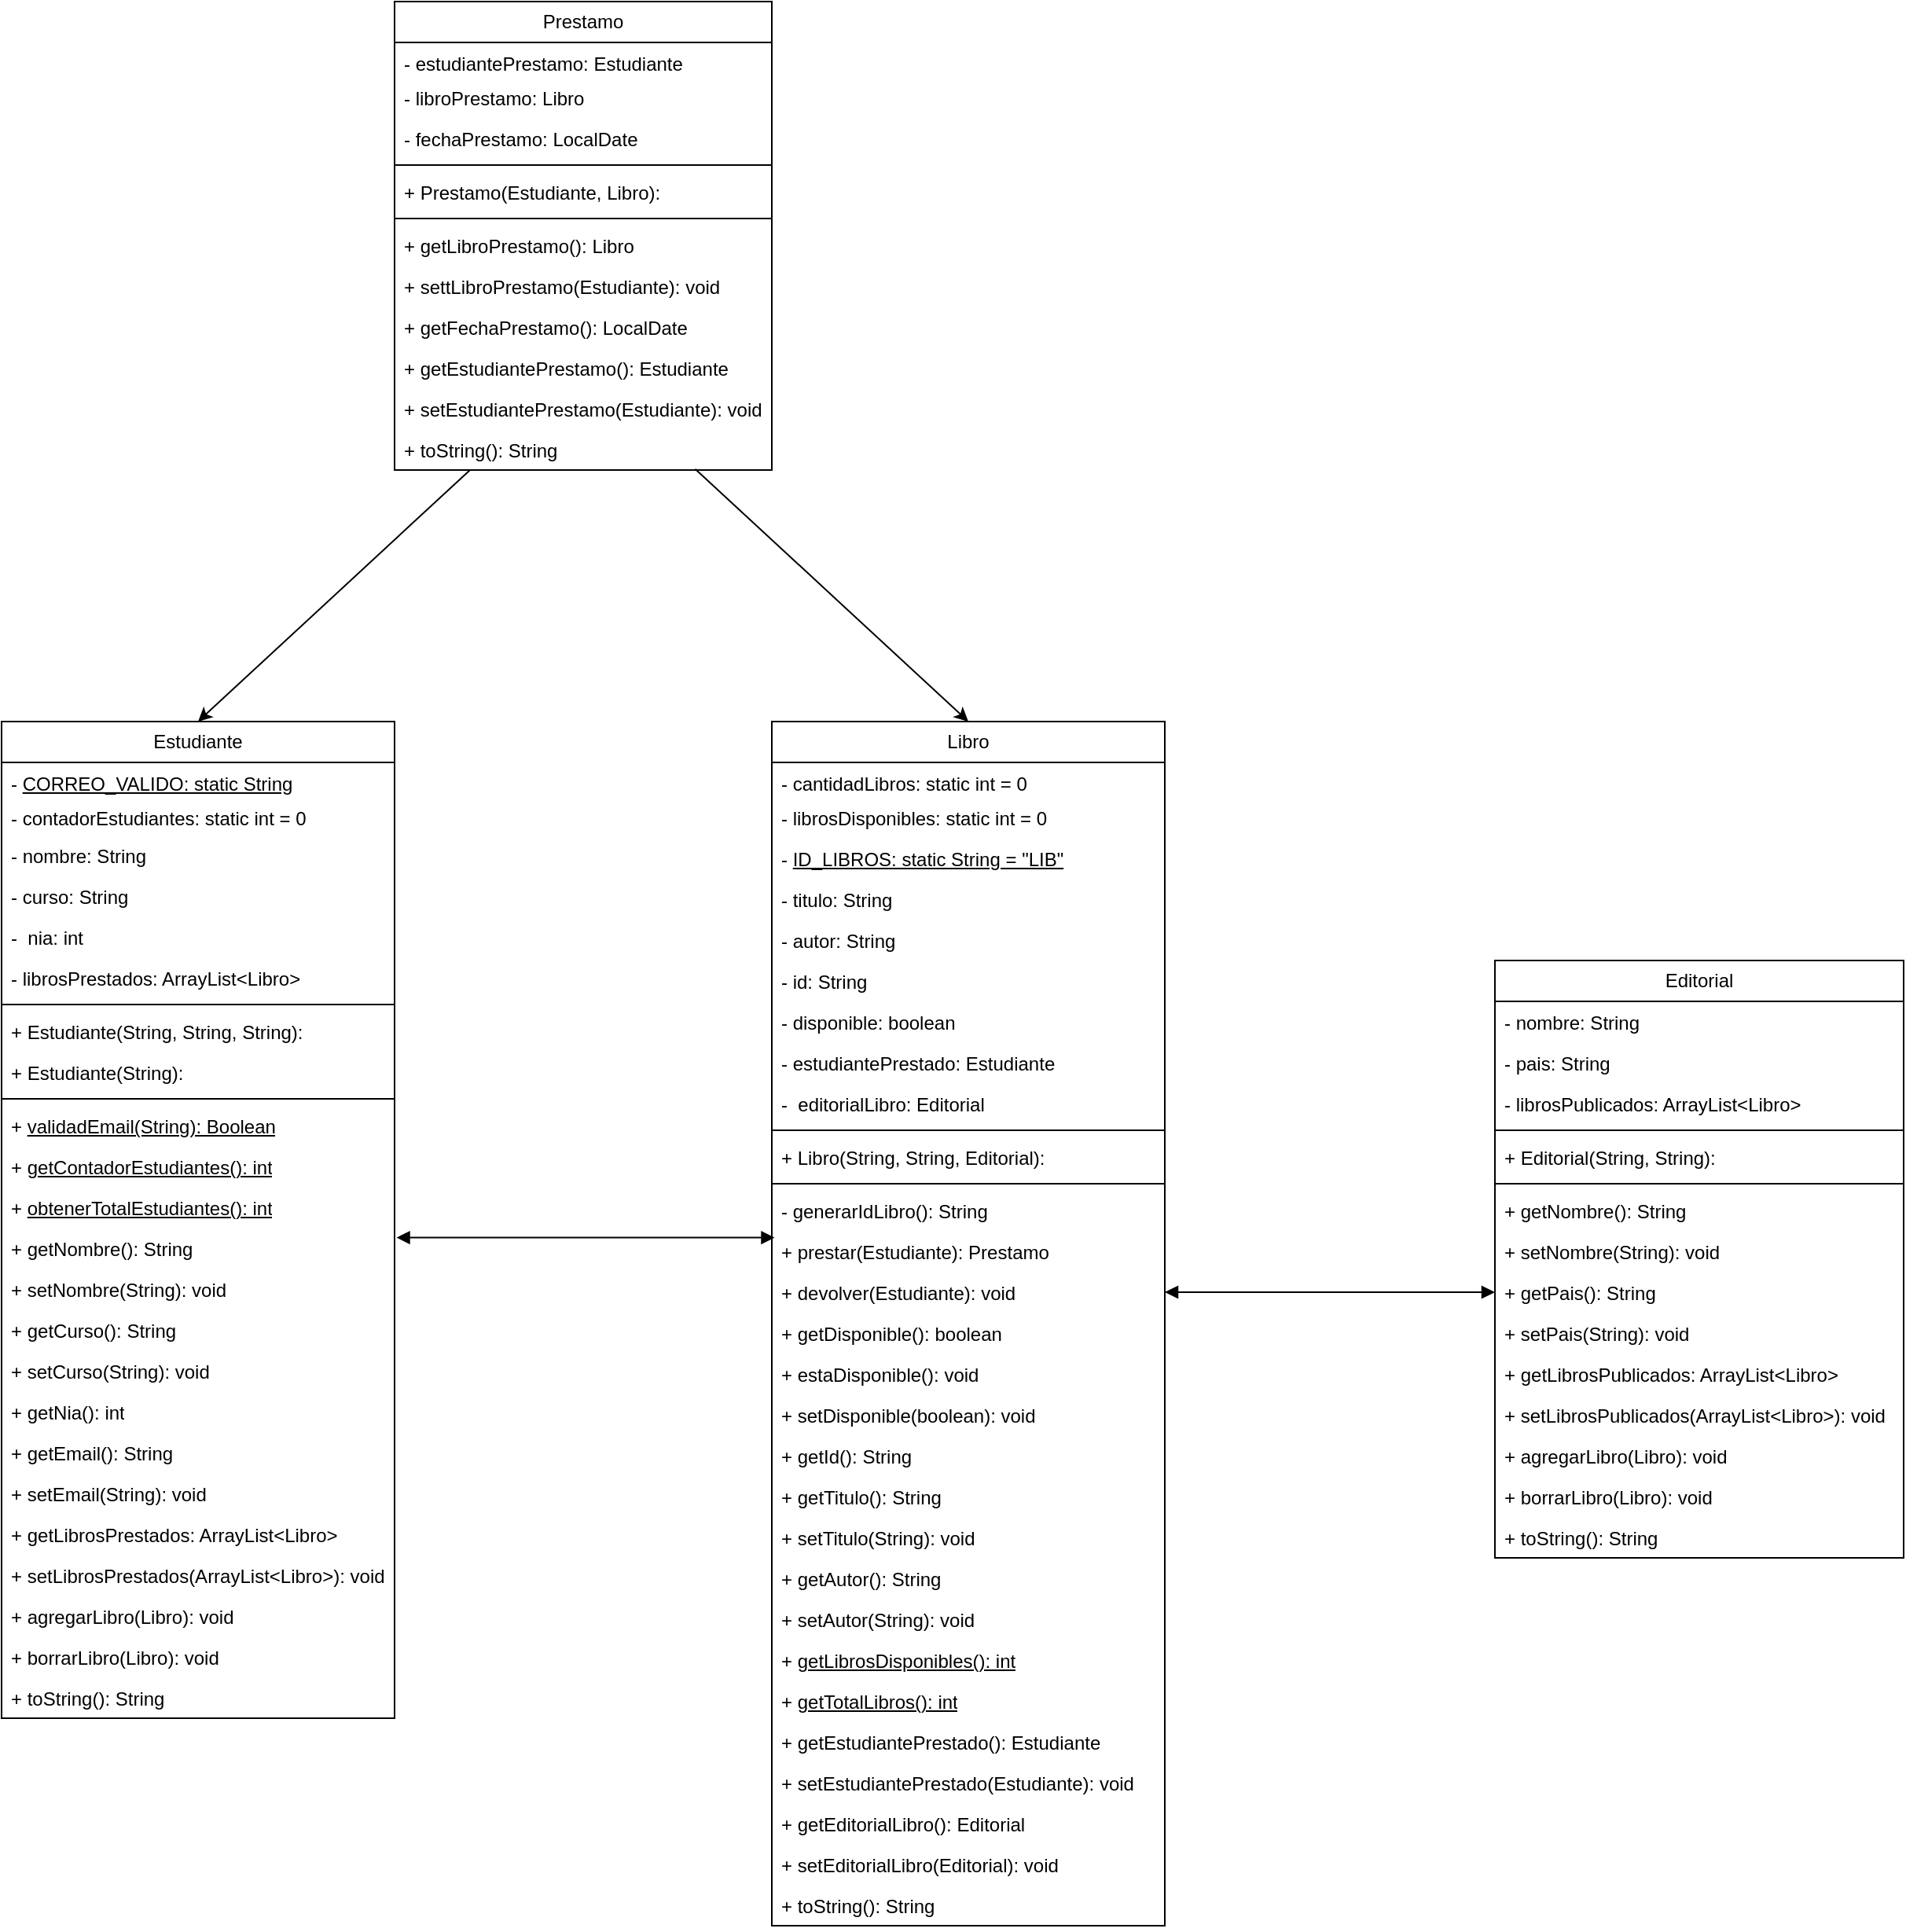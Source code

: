 <mxfile version="26.0.9">
  <diagram id="C5RBs43oDa-KdzZeNtuy" name="Page-1">
    <mxGraphModel dx="2722" dy="2577" grid="1" gridSize="10" guides="1" tooltips="1" connect="1" arrows="1" fold="1" page="1" pageScale="1" pageWidth="827" pageHeight="1169" math="0" shadow="0">
      <root>
        <mxCell id="WIyWlLk6GJQsqaUBKTNV-0" />
        <mxCell id="WIyWlLk6GJQsqaUBKTNV-1" parent="WIyWlLk6GJQsqaUBKTNV-0" />
        <mxCell id="MOuSDFRGy-c0A0gqrO3X-0" value="Estudiante" style="swimlane;fontStyle=0;childLayout=stackLayout;horizontal=1;startSize=26;fillColor=none;horizontalStack=0;resizeParent=1;resizeParentMax=0;resizeLast=0;collapsible=1;marginBottom=0;whiteSpace=wrap;html=1;" parent="WIyWlLk6GJQsqaUBKTNV-1" vertex="1">
          <mxGeometry x="300" y="-232" width="250" height="634" as="geometry">
            <mxRectangle x="60" y="260" width="100" height="30" as="alternateBounds" />
          </mxGeometry>
        </mxCell>
        <mxCell id="MOuSDFRGy-c0A0gqrO3X-1" value="- &lt;u&gt;CORREO_VALIDO: static String&lt;/u&gt;" style="text;strokeColor=none;fillColor=none;align=left;verticalAlign=top;spacingLeft=4;spacingRight=4;overflow=hidden;rotatable=0;points=[[0,0.5],[1,0.5]];portConstraint=eastwest;whiteSpace=wrap;html=1;" parent="MOuSDFRGy-c0A0gqrO3X-0" vertex="1">
          <mxGeometry y="26" width="250" height="22" as="geometry" />
        </mxCell>
        <mxCell id="MOuSDFRGy-c0A0gqrO3X-2" value="- contadorEstudiantes: static int = 0" style="text;strokeColor=none;fillColor=none;align=left;verticalAlign=top;spacingLeft=4;spacingRight=4;overflow=hidden;rotatable=0;points=[[0,0.5],[1,0.5]];portConstraint=eastwest;whiteSpace=wrap;html=1;" parent="MOuSDFRGy-c0A0gqrO3X-0" vertex="1">
          <mxGeometry y="48" width="250" height="24" as="geometry" />
        </mxCell>
        <mxCell id="MOuSDFRGy-c0A0gqrO3X-3" value="- nombre: String" style="text;strokeColor=none;fillColor=none;align=left;verticalAlign=top;spacingLeft=4;spacingRight=4;overflow=hidden;rotatable=0;points=[[0,0.5],[1,0.5]];portConstraint=eastwest;whiteSpace=wrap;html=1;" parent="MOuSDFRGy-c0A0gqrO3X-0" vertex="1">
          <mxGeometry y="72" width="250" height="26" as="geometry" />
        </mxCell>
        <mxCell id="gxRYgcxu-YCB71JgfByv-58" value="- curso: String" style="text;strokeColor=none;fillColor=none;align=left;verticalAlign=top;spacingLeft=4;spacingRight=4;overflow=hidden;rotatable=0;points=[[0,0.5],[1,0.5]];portConstraint=eastwest;whiteSpace=wrap;html=1;" parent="MOuSDFRGy-c0A0gqrO3X-0" vertex="1">
          <mxGeometry y="98" width="250" height="26" as="geometry" />
        </mxCell>
        <mxCell id="gxRYgcxu-YCB71JgfByv-59" value="-&amp;nbsp; nia: int" style="text;strokeColor=none;fillColor=none;align=left;verticalAlign=top;spacingLeft=4;spacingRight=4;overflow=hidden;rotatable=0;points=[[0,0.5],[1,0.5]];portConstraint=eastwest;whiteSpace=wrap;html=1;" parent="MOuSDFRGy-c0A0gqrO3X-0" vertex="1">
          <mxGeometry y="124" width="250" height="26" as="geometry" />
        </mxCell>
        <mxCell id="gxRYgcxu-YCB71JgfByv-60" value="- librosPrestados: ArrayList&amp;lt;Libro&amp;gt;" style="text;strokeColor=none;fillColor=none;align=left;verticalAlign=top;spacingLeft=4;spacingRight=4;overflow=hidden;rotatable=0;points=[[0,0.5],[1,0.5]];portConstraint=eastwest;whiteSpace=wrap;html=1;" parent="MOuSDFRGy-c0A0gqrO3X-0" vertex="1">
          <mxGeometry y="150" width="250" height="26" as="geometry" />
        </mxCell>
        <mxCell id="gxRYgcxu-YCB71JgfByv-5" value="" style="line;strokeWidth=1;fillColor=none;align=left;verticalAlign=middle;spacingTop=-1;spacingLeft=3;spacingRight=3;rotatable=0;labelPosition=right;points=[];portConstraint=eastwest;strokeColor=inherit;" parent="MOuSDFRGy-c0A0gqrO3X-0" vertex="1">
          <mxGeometry y="176" width="250" height="8" as="geometry" />
        </mxCell>
        <mxCell id="gxRYgcxu-YCB71JgfByv-28" value="+ Estudiante(String, String, String):" style="text;strokeColor=none;fillColor=none;align=left;verticalAlign=top;spacingLeft=4;spacingRight=4;overflow=hidden;rotatable=0;points=[[0,0.5],[1,0.5]];portConstraint=eastwest;whiteSpace=wrap;html=1;" parent="MOuSDFRGy-c0A0gqrO3X-0" vertex="1">
          <mxGeometry y="184" width="250" height="26" as="geometry" />
        </mxCell>
        <mxCell id="gxRYgcxu-YCB71JgfByv-62" value="+ Estudiante(String):" style="text;strokeColor=none;fillColor=none;align=left;verticalAlign=top;spacingLeft=4;spacingRight=4;overflow=hidden;rotatable=0;points=[[0,0.5],[1,0.5]];portConstraint=eastwest;whiteSpace=wrap;html=1;" parent="MOuSDFRGy-c0A0gqrO3X-0" vertex="1">
          <mxGeometry y="210" width="250" height="26" as="geometry" />
        </mxCell>
        <mxCell id="gxRYgcxu-YCB71JgfByv-7" value="" style="line;strokeWidth=1;fillColor=none;align=left;verticalAlign=middle;spacingTop=-1;spacingLeft=3;spacingRight=3;rotatable=0;labelPosition=right;points=[];portConstraint=eastwest;strokeColor=inherit;" parent="MOuSDFRGy-c0A0gqrO3X-0" vertex="1">
          <mxGeometry y="236" width="250" height="8" as="geometry" />
        </mxCell>
        <mxCell id="gxRYgcxu-YCB71JgfByv-4" value="+ &lt;u&gt;validadEmail(String): Boolean&lt;/u&gt;" style="text;strokeColor=none;fillColor=none;align=left;verticalAlign=top;spacingLeft=4;spacingRight=4;overflow=hidden;rotatable=0;points=[[0,0.5],[1,0.5]];portConstraint=eastwest;whiteSpace=wrap;html=1;" parent="MOuSDFRGy-c0A0gqrO3X-0" vertex="1">
          <mxGeometry y="244" width="250" height="26" as="geometry" />
        </mxCell>
        <mxCell id="gxRYgcxu-YCB71JgfByv-63" value="+ g&lt;u&gt;etContadorEstudiantes(): int&lt;/u&gt;" style="text;strokeColor=none;fillColor=none;align=left;verticalAlign=top;spacingLeft=4;spacingRight=4;overflow=hidden;rotatable=0;points=[[0,0.5],[1,0.5]];portConstraint=eastwest;whiteSpace=wrap;html=1;" parent="MOuSDFRGy-c0A0gqrO3X-0" vertex="1">
          <mxGeometry y="270" width="250" height="26" as="geometry" />
        </mxCell>
        <mxCell id="gxRYgcxu-YCB71JgfByv-64" value="+ &lt;u&gt;obtenerTotalEstudiantes(): int&lt;/u&gt;" style="text;strokeColor=none;fillColor=none;align=left;verticalAlign=top;spacingLeft=4;spacingRight=4;overflow=hidden;rotatable=0;points=[[0,0.5],[1,0.5]];portConstraint=eastwest;whiteSpace=wrap;html=1;" parent="MOuSDFRGy-c0A0gqrO3X-0" vertex="1">
          <mxGeometry y="296" width="250" height="26" as="geometry" />
        </mxCell>
        <mxCell id="gxRYgcxu-YCB71JgfByv-66" value="+ getNombre(): String" style="text;strokeColor=none;fillColor=none;align=left;verticalAlign=top;spacingLeft=4;spacingRight=4;overflow=hidden;rotatable=0;points=[[0,0.5],[1,0.5]];portConstraint=eastwest;whiteSpace=wrap;html=1;" parent="MOuSDFRGy-c0A0gqrO3X-0" vertex="1">
          <mxGeometry y="322" width="250" height="26" as="geometry" />
        </mxCell>
        <mxCell id="gxRYgcxu-YCB71JgfByv-68" value="+ setNombre(String): void" style="text;strokeColor=none;fillColor=none;align=left;verticalAlign=top;spacingLeft=4;spacingRight=4;overflow=hidden;rotatable=0;points=[[0,0.5],[1,0.5]];portConstraint=eastwest;whiteSpace=wrap;html=1;" parent="MOuSDFRGy-c0A0gqrO3X-0" vertex="1">
          <mxGeometry y="348" width="250" height="26" as="geometry" />
        </mxCell>
        <mxCell id="gxRYgcxu-YCB71JgfByv-70" value="+ getCurso(): String" style="text;strokeColor=none;fillColor=none;align=left;verticalAlign=top;spacingLeft=4;spacingRight=4;overflow=hidden;rotatable=0;points=[[0,0.5],[1,0.5]];portConstraint=eastwest;whiteSpace=wrap;html=1;" parent="MOuSDFRGy-c0A0gqrO3X-0" vertex="1">
          <mxGeometry y="374" width="250" height="26" as="geometry" />
        </mxCell>
        <mxCell id="gxRYgcxu-YCB71JgfByv-71" value="+ setCurso(String): void" style="text;strokeColor=none;fillColor=none;align=left;verticalAlign=top;spacingLeft=4;spacingRight=4;overflow=hidden;rotatable=0;points=[[0,0.5],[1,0.5]];portConstraint=eastwest;whiteSpace=wrap;html=1;" parent="MOuSDFRGy-c0A0gqrO3X-0" vertex="1">
          <mxGeometry y="400" width="250" height="26" as="geometry" />
        </mxCell>
        <mxCell id="gxRYgcxu-YCB71JgfByv-72" value="+ getNia(): int" style="text;strokeColor=none;fillColor=none;align=left;verticalAlign=top;spacingLeft=4;spacingRight=4;overflow=hidden;rotatable=0;points=[[0,0.5],[1,0.5]];portConstraint=eastwest;whiteSpace=wrap;html=1;" parent="MOuSDFRGy-c0A0gqrO3X-0" vertex="1">
          <mxGeometry y="426" width="250" height="26" as="geometry" />
        </mxCell>
        <mxCell id="gxRYgcxu-YCB71JgfByv-73" value="+ getEmail(): String" style="text;strokeColor=none;fillColor=none;align=left;verticalAlign=top;spacingLeft=4;spacingRight=4;overflow=hidden;rotatable=0;points=[[0,0.5],[1,0.5]];portConstraint=eastwest;whiteSpace=wrap;html=1;" parent="MOuSDFRGy-c0A0gqrO3X-0" vertex="1">
          <mxGeometry y="452" width="250" height="26" as="geometry" />
        </mxCell>
        <mxCell id="gxRYgcxu-YCB71JgfByv-74" value="+ setEmail(String): void" style="text;strokeColor=none;fillColor=none;align=left;verticalAlign=top;spacingLeft=4;spacingRight=4;overflow=hidden;rotatable=0;points=[[0,0.5],[1,0.5]];portConstraint=eastwest;whiteSpace=wrap;html=1;" parent="MOuSDFRGy-c0A0gqrO3X-0" vertex="1">
          <mxGeometry y="478" width="250" height="26" as="geometry" />
        </mxCell>
        <mxCell id="gxRYgcxu-YCB71JgfByv-75" value="+ getLibrosPrestados: ArrayList&amp;lt;Libro&amp;gt;" style="text;strokeColor=none;fillColor=none;align=left;verticalAlign=top;spacingLeft=4;spacingRight=4;overflow=hidden;rotatable=0;points=[[0,0.5],[1,0.5]];portConstraint=eastwest;whiteSpace=wrap;html=1;" parent="MOuSDFRGy-c0A0gqrO3X-0" vertex="1">
          <mxGeometry y="504" width="250" height="26" as="geometry" />
        </mxCell>
        <mxCell id="gxRYgcxu-YCB71JgfByv-76" value="+ setLibrosPrestados(ArrayList&amp;lt;Libro&amp;gt;): void" style="text;strokeColor=none;fillColor=none;align=left;verticalAlign=top;spacingLeft=4;spacingRight=4;overflow=hidden;rotatable=0;points=[[0,0.5],[1,0.5]];portConstraint=eastwest;whiteSpace=wrap;html=1;" parent="MOuSDFRGy-c0A0gqrO3X-0" vertex="1">
          <mxGeometry y="530" width="250" height="26" as="geometry" />
        </mxCell>
        <mxCell id="gxRYgcxu-YCB71JgfByv-77" value="+ agregarLibro(Libro): void" style="text;strokeColor=none;fillColor=none;align=left;verticalAlign=top;spacingLeft=4;spacingRight=4;overflow=hidden;rotatable=0;points=[[0,0.5],[1,0.5]];portConstraint=eastwest;whiteSpace=wrap;html=1;" parent="MOuSDFRGy-c0A0gqrO3X-0" vertex="1">
          <mxGeometry y="556" width="250" height="26" as="geometry" />
        </mxCell>
        <mxCell id="gxRYgcxu-YCB71JgfByv-78" value="+ borrarLibro(Libro): void" style="text;strokeColor=none;fillColor=none;align=left;verticalAlign=top;spacingLeft=4;spacingRight=4;overflow=hidden;rotatable=0;points=[[0,0.5],[1,0.5]];portConstraint=eastwest;whiteSpace=wrap;html=1;" parent="MOuSDFRGy-c0A0gqrO3X-0" vertex="1">
          <mxGeometry y="582" width="250" height="26" as="geometry" />
        </mxCell>
        <mxCell id="gxRYgcxu-YCB71JgfByv-65" value="+ toString(): String" style="text;strokeColor=none;fillColor=none;align=left;verticalAlign=top;spacingLeft=4;spacingRight=4;overflow=hidden;rotatable=0;points=[[0,0.5],[1,0.5]];portConstraint=eastwest;whiteSpace=wrap;html=1;" parent="MOuSDFRGy-c0A0gqrO3X-0" vertex="1">
          <mxGeometry y="608" width="250" height="26" as="geometry" />
        </mxCell>
        <mxCell id="hwtNDXQy2jiOGGGR7QDA-11" value="" style="endArrow=classic;html=1;rounded=0;entryX=0.5;entryY=0;entryDx=0;entryDy=0;exitX=0.2;exitY=1;exitDx=0;exitDy=0;exitPerimeter=0;" parent="WIyWlLk6GJQsqaUBKTNV-1" source="gxRYgcxu-YCB71JgfByv-57" target="MOuSDFRGy-c0A0gqrO3X-0" edge="1">
          <mxGeometry width="50" height="50" relative="1" as="geometry">
            <mxPoint x="430" y="-490" as="sourcePoint" />
            <mxPoint x="430" y="-360" as="targetPoint" />
          </mxGeometry>
        </mxCell>
        <mxCell id="hwtNDXQy2jiOGGGR7QDA-12" value="" style="endArrow=classic;html=1;rounded=0;exitX=0.797;exitY=0.974;exitDx=0;exitDy=0;exitPerimeter=0;entryX=0.5;entryY=0;entryDx=0;entryDy=0;" parent="WIyWlLk6GJQsqaUBKTNV-1" source="gxRYgcxu-YCB71JgfByv-57" target="gxRYgcxu-YCB71JgfByv-29" edge="1">
          <mxGeometry width="50" height="50" relative="1" as="geometry">
            <mxPoint x="800" y="-360" as="sourcePoint" />
            <mxPoint x="800" y="-230" as="targetPoint" />
          </mxGeometry>
        </mxCell>
        <mxCell id="gxRYgcxu-YCB71JgfByv-29" value="Libro" style="swimlane;fontStyle=0;childLayout=stackLayout;horizontal=1;startSize=26;fillColor=none;horizontalStack=0;resizeParent=1;resizeParentMax=0;resizeLast=0;collapsible=1;marginBottom=0;whiteSpace=wrap;html=1;" parent="WIyWlLk6GJQsqaUBKTNV-1" vertex="1">
          <mxGeometry x="790" y="-232" width="250" height="766" as="geometry" />
        </mxCell>
        <mxCell id="gxRYgcxu-YCB71JgfByv-30" value="- cantidadLibros: static int = 0" style="text;strokeColor=none;fillColor=none;align=left;verticalAlign=top;spacingLeft=4;spacingRight=4;overflow=hidden;rotatable=0;points=[[0,0.5],[1,0.5]];portConstraint=eastwest;whiteSpace=wrap;html=1;" parent="gxRYgcxu-YCB71JgfByv-29" vertex="1">
          <mxGeometry y="26" width="250" height="22" as="geometry" />
        </mxCell>
        <mxCell id="gxRYgcxu-YCB71JgfByv-31" value="- librosDisponibles: static int = 0" style="text;strokeColor=none;fillColor=none;align=left;verticalAlign=top;spacingLeft=4;spacingRight=4;overflow=hidden;rotatable=0;points=[[0,0.5],[1,0.5]];portConstraint=eastwest;whiteSpace=wrap;html=1;" parent="gxRYgcxu-YCB71JgfByv-29" vertex="1">
          <mxGeometry y="48" width="250" height="26" as="geometry" />
        </mxCell>
        <mxCell id="gxRYgcxu-YCB71JgfByv-32" value="- &lt;u&gt;ID_LIBROS: static String = &quot;LIB&quot;&lt;/u&gt;" style="text;strokeColor=none;fillColor=none;align=left;verticalAlign=top;spacingLeft=4;spacingRight=4;overflow=hidden;rotatable=0;points=[[0,0.5],[1,0.5]];portConstraint=eastwest;whiteSpace=wrap;html=1;" parent="gxRYgcxu-YCB71JgfByv-29" vertex="1">
          <mxGeometry y="74" width="250" height="26" as="geometry" />
        </mxCell>
        <mxCell id="gxRYgcxu-YCB71JgfByv-94" value="- titulo: String" style="text;strokeColor=none;fillColor=none;align=left;verticalAlign=top;spacingLeft=4;spacingRight=4;overflow=hidden;rotatable=0;points=[[0,0.5],[1,0.5]];portConstraint=eastwest;whiteSpace=wrap;html=1;" parent="gxRYgcxu-YCB71JgfByv-29" vertex="1">
          <mxGeometry y="100" width="250" height="26" as="geometry" />
        </mxCell>
        <mxCell id="gxRYgcxu-YCB71JgfByv-95" value="- autor: String" style="text;strokeColor=none;fillColor=none;align=left;verticalAlign=top;spacingLeft=4;spacingRight=4;overflow=hidden;rotatable=0;points=[[0,0.5],[1,0.5]];portConstraint=eastwest;whiteSpace=wrap;html=1;" parent="gxRYgcxu-YCB71JgfByv-29" vertex="1">
          <mxGeometry y="126" width="250" height="26" as="geometry" />
        </mxCell>
        <mxCell id="gxRYgcxu-YCB71JgfByv-96" value="- id: String" style="text;strokeColor=none;fillColor=none;align=left;verticalAlign=top;spacingLeft=4;spacingRight=4;overflow=hidden;rotatable=0;points=[[0,0.5],[1,0.5]];portConstraint=eastwest;whiteSpace=wrap;html=1;" parent="gxRYgcxu-YCB71JgfByv-29" vertex="1">
          <mxGeometry y="152" width="250" height="26" as="geometry" />
        </mxCell>
        <mxCell id="gxRYgcxu-YCB71JgfByv-97" value="- disponible: boolean" style="text;strokeColor=none;fillColor=none;align=left;verticalAlign=top;spacingLeft=4;spacingRight=4;overflow=hidden;rotatable=0;points=[[0,0.5],[1,0.5]];portConstraint=eastwest;whiteSpace=wrap;html=1;" parent="gxRYgcxu-YCB71JgfByv-29" vertex="1">
          <mxGeometry y="178" width="250" height="26" as="geometry" />
        </mxCell>
        <mxCell id="gxRYgcxu-YCB71JgfByv-98" value="- estudiantePrestado: Estudiante" style="text;strokeColor=none;fillColor=none;align=left;verticalAlign=top;spacingLeft=4;spacingRight=4;overflow=hidden;rotatable=0;points=[[0,0.5],[1,0.5]];portConstraint=eastwest;whiteSpace=wrap;html=1;" parent="gxRYgcxu-YCB71JgfByv-29" vertex="1">
          <mxGeometry y="204" width="250" height="26" as="geometry" />
        </mxCell>
        <mxCell id="gxRYgcxu-YCB71JgfByv-99" value="-&amp;nbsp; editorialLibro: Editorial" style="text;strokeColor=none;fillColor=none;align=left;verticalAlign=top;spacingLeft=4;spacingRight=4;overflow=hidden;rotatable=0;points=[[0,0.5],[1,0.5]];portConstraint=eastwest;whiteSpace=wrap;html=1;" parent="gxRYgcxu-YCB71JgfByv-29" vertex="1">
          <mxGeometry y="230" width="250" height="26" as="geometry" />
        </mxCell>
        <mxCell id="gxRYgcxu-YCB71JgfByv-33" value="" style="line;strokeWidth=1;fillColor=none;align=left;verticalAlign=middle;spacingTop=-1;spacingLeft=3;spacingRight=3;rotatable=0;labelPosition=right;points=[];portConstraint=eastwest;strokeColor=inherit;" parent="gxRYgcxu-YCB71JgfByv-29" vertex="1">
          <mxGeometry y="256" width="250" height="8" as="geometry" />
        </mxCell>
        <mxCell id="gxRYgcxu-YCB71JgfByv-34" value="+ Libro(String, String, Editorial):" style="text;strokeColor=none;fillColor=none;align=left;verticalAlign=top;spacingLeft=4;spacingRight=4;overflow=hidden;rotatable=0;points=[[0,0.5],[1,0.5]];portConstraint=eastwest;whiteSpace=wrap;html=1;" parent="gxRYgcxu-YCB71JgfByv-29" vertex="1">
          <mxGeometry y="264" width="250" height="26" as="geometry" />
        </mxCell>
        <mxCell id="gxRYgcxu-YCB71JgfByv-36" value="" style="line;strokeWidth=1;fillColor=none;align=left;verticalAlign=middle;spacingTop=-1;spacingLeft=3;spacingRight=3;rotatable=0;labelPosition=right;points=[];portConstraint=eastwest;strokeColor=inherit;" parent="gxRYgcxu-YCB71JgfByv-29" vertex="1">
          <mxGeometry y="290" width="250" height="8" as="geometry" />
        </mxCell>
        <mxCell id="gxRYgcxu-YCB71JgfByv-35" value="- generarIdLibro(): String" style="text;strokeColor=none;fillColor=none;align=left;verticalAlign=top;spacingLeft=4;spacingRight=4;overflow=hidden;rotatable=0;points=[[0,0.5],[1,0.5]];portConstraint=eastwest;whiteSpace=wrap;html=1;" parent="gxRYgcxu-YCB71JgfByv-29" vertex="1">
          <mxGeometry y="298" width="250" height="26" as="geometry" />
        </mxCell>
        <mxCell id="gxRYgcxu-YCB71JgfByv-103" value="+ prestar(Estudiante): Prestamo" style="text;strokeColor=none;fillColor=none;align=left;verticalAlign=top;spacingLeft=4;spacingRight=4;overflow=hidden;rotatable=0;points=[[0,0.5],[1,0.5]];portConstraint=eastwest;whiteSpace=wrap;html=1;" parent="gxRYgcxu-YCB71JgfByv-29" vertex="1">
          <mxGeometry y="324" width="250" height="26" as="geometry" />
        </mxCell>
        <mxCell id="gxRYgcxu-YCB71JgfByv-104" value="+ devolver(Estudiante): void" style="text;strokeColor=none;fillColor=none;align=left;verticalAlign=top;spacingLeft=4;spacingRight=4;overflow=hidden;rotatable=0;points=[[0,0.5],[1,0.5]];portConstraint=eastwest;whiteSpace=wrap;html=1;" parent="gxRYgcxu-YCB71JgfByv-29" vertex="1">
          <mxGeometry y="350" width="250" height="26" as="geometry" />
        </mxCell>
        <mxCell id="gxRYgcxu-YCB71JgfByv-105" value="+ getDisponible(): boolean" style="text;strokeColor=none;fillColor=none;align=left;verticalAlign=top;spacingLeft=4;spacingRight=4;overflow=hidden;rotatable=0;points=[[0,0.5],[1,0.5]];portConstraint=eastwest;whiteSpace=wrap;html=1;" parent="gxRYgcxu-YCB71JgfByv-29" vertex="1">
          <mxGeometry y="376" width="250" height="26" as="geometry" />
        </mxCell>
        <mxCell id="gxRYgcxu-YCB71JgfByv-106" value="+ estaDisponible(): void" style="text;strokeColor=none;fillColor=none;align=left;verticalAlign=top;spacingLeft=4;spacingRight=4;overflow=hidden;rotatable=0;points=[[0,0.5],[1,0.5]];portConstraint=eastwest;whiteSpace=wrap;html=1;" parent="gxRYgcxu-YCB71JgfByv-29" vertex="1">
          <mxGeometry y="402" width="250" height="26" as="geometry" />
        </mxCell>
        <mxCell id="gxRYgcxu-YCB71JgfByv-107" value="+ setDisponible(boolean): void" style="text;strokeColor=none;fillColor=none;align=left;verticalAlign=top;spacingLeft=4;spacingRight=4;overflow=hidden;rotatable=0;points=[[0,0.5],[1,0.5]];portConstraint=eastwest;whiteSpace=wrap;html=1;" parent="gxRYgcxu-YCB71JgfByv-29" vertex="1">
          <mxGeometry y="428" width="250" height="26" as="geometry" />
        </mxCell>
        <mxCell id="gxRYgcxu-YCB71JgfByv-108" value="+ getId(): String" style="text;strokeColor=none;fillColor=none;align=left;verticalAlign=top;spacingLeft=4;spacingRight=4;overflow=hidden;rotatable=0;points=[[0,0.5],[1,0.5]];portConstraint=eastwest;whiteSpace=wrap;html=1;" parent="gxRYgcxu-YCB71JgfByv-29" vertex="1">
          <mxGeometry y="454" width="250" height="26" as="geometry" />
        </mxCell>
        <mxCell id="gxRYgcxu-YCB71JgfByv-109" value="+ getTitulo(): String" style="text;strokeColor=none;fillColor=none;align=left;verticalAlign=top;spacingLeft=4;spacingRight=4;overflow=hidden;rotatable=0;points=[[0,0.5],[1,0.5]];portConstraint=eastwest;whiteSpace=wrap;html=1;" parent="gxRYgcxu-YCB71JgfByv-29" vertex="1">
          <mxGeometry y="480" width="250" height="26" as="geometry" />
        </mxCell>
        <mxCell id="gxRYgcxu-YCB71JgfByv-114" value="+ setTitulo(String): void" style="text;strokeColor=none;fillColor=none;align=left;verticalAlign=top;spacingLeft=4;spacingRight=4;overflow=hidden;rotatable=0;points=[[0,0.5],[1,0.5]];portConstraint=eastwest;whiteSpace=wrap;html=1;" parent="gxRYgcxu-YCB71JgfByv-29" vertex="1">
          <mxGeometry y="506" width="250" height="26" as="geometry" />
        </mxCell>
        <mxCell id="gxRYgcxu-YCB71JgfByv-113" value="+ getAutor(): String" style="text;strokeColor=none;fillColor=none;align=left;verticalAlign=top;spacingLeft=4;spacingRight=4;overflow=hidden;rotatable=0;points=[[0,0.5],[1,0.5]];portConstraint=eastwest;whiteSpace=wrap;html=1;" parent="gxRYgcxu-YCB71JgfByv-29" vertex="1">
          <mxGeometry y="532" width="250" height="26" as="geometry" />
        </mxCell>
        <mxCell id="gxRYgcxu-YCB71JgfByv-110" value="+ setAutor(String): void" style="text;strokeColor=none;fillColor=none;align=left;verticalAlign=top;spacingLeft=4;spacingRight=4;overflow=hidden;rotatable=0;points=[[0,0.5],[1,0.5]];portConstraint=eastwest;whiteSpace=wrap;html=1;" parent="gxRYgcxu-YCB71JgfByv-29" vertex="1">
          <mxGeometry y="558" width="250" height="26" as="geometry" />
        </mxCell>
        <mxCell id="gxRYgcxu-YCB71JgfByv-115" value="+ g&lt;u&gt;etLibrosDisponibles(): int&lt;/u&gt;" style="text;strokeColor=none;fillColor=none;align=left;verticalAlign=top;spacingLeft=4;spacingRight=4;overflow=hidden;rotatable=0;points=[[0,0.5],[1,0.5]];portConstraint=eastwest;whiteSpace=wrap;html=1;" parent="gxRYgcxu-YCB71JgfByv-29" vertex="1">
          <mxGeometry y="584" width="250" height="26" as="geometry" />
        </mxCell>
        <mxCell id="gxRYgcxu-YCB71JgfByv-116" value="+ g&lt;u&gt;etTotalLibros(): int&lt;/u&gt;" style="text;strokeColor=none;fillColor=none;align=left;verticalAlign=top;spacingLeft=4;spacingRight=4;overflow=hidden;rotatable=0;points=[[0,0.5],[1,0.5]];portConstraint=eastwest;whiteSpace=wrap;html=1;" parent="gxRYgcxu-YCB71JgfByv-29" vertex="1">
          <mxGeometry y="610" width="250" height="26" as="geometry" />
        </mxCell>
        <mxCell id="gxRYgcxu-YCB71JgfByv-117" value="+ getEstudiantePrestado(): Estudiante" style="text;strokeColor=none;fillColor=none;align=left;verticalAlign=top;spacingLeft=4;spacingRight=4;overflow=hidden;rotatable=0;points=[[0,0.5],[1,0.5]];portConstraint=eastwest;whiteSpace=wrap;html=1;" parent="gxRYgcxu-YCB71JgfByv-29" vertex="1">
          <mxGeometry y="636" width="250" height="26" as="geometry" />
        </mxCell>
        <mxCell id="gxRYgcxu-YCB71JgfByv-120" value="+ setEstudiantePrestado(Estudiante): void" style="text;strokeColor=none;fillColor=none;align=left;verticalAlign=top;spacingLeft=4;spacingRight=4;overflow=hidden;rotatable=0;points=[[0,0.5],[1,0.5]];portConstraint=eastwest;whiteSpace=wrap;html=1;" parent="gxRYgcxu-YCB71JgfByv-29" vertex="1">
          <mxGeometry y="662" width="250" height="26" as="geometry" />
        </mxCell>
        <mxCell id="gxRYgcxu-YCB71JgfByv-119" value="+ getEditorialLibro(): Editorial" style="text;strokeColor=none;fillColor=none;align=left;verticalAlign=top;spacingLeft=4;spacingRight=4;overflow=hidden;rotatable=0;points=[[0,0.5],[1,0.5]];portConstraint=eastwest;whiteSpace=wrap;html=1;" parent="gxRYgcxu-YCB71JgfByv-29" vertex="1">
          <mxGeometry y="688" width="250" height="26" as="geometry" />
        </mxCell>
        <mxCell id="gxRYgcxu-YCB71JgfByv-118" value="+ setEditorialLibro(Editorial): void" style="text;strokeColor=none;fillColor=none;align=left;verticalAlign=top;spacingLeft=4;spacingRight=4;overflow=hidden;rotatable=0;points=[[0,0.5],[1,0.5]];portConstraint=eastwest;whiteSpace=wrap;html=1;" parent="gxRYgcxu-YCB71JgfByv-29" vertex="1">
          <mxGeometry y="714" width="250" height="26" as="geometry" />
        </mxCell>
        <mxCell id="gxRYgcxu-YCB71JgfByv-121" value="+ toString(): String" style="text;strokeColor=none;fillColor=none;align=left;verticalAlign=top;spacingLeft=4;spacingRight=4;overflow=hidden;rotatable=0;points=[[0,0.5],[1,0.5]];portConstraint=eastwest;whiteSpace=wrap;html=1;" parent="gxRYgcxu-YCB71JgfByv-29" vertex="1">
          <mxGeometry y="740" width="250" height="26" as="geometry" />
        </mxCell>
        <mxCell id="gxRYgcxu-YCB71JgfByv-37" value="Prestamo" style="swimlane;fontStyle=0;childLayout=stackLayout;horizontal=1;startSize=26;fillColor=none;horizontalStack=0;resizeParent=1;resizeParentMax=0;resizeLast=0;collapsible=1;marginBottom=0;whiteSpace=wrap;html=1;" parent="WIyWlLk6GJQsqaUBKTNV-1" vertex="1">
          <mxGeometry x="550" y="-690" width="240" height="298" as="geometry" />
        </mxCell>
        <mxCell id="gxRYgcxu-YCB71JgfByv-38" value="- estudiantePrestamo: Estudiante" style="text;strokeColor=none;fillColor=none;align=left;verticalAlign=top;spacingLeft=4;spacingRight=4;overflow=hidden;rotatable=0;points=[[0,0.5],[1,0.5]];portConstraint=eastwest;whiteSpace=wrap;html=1;" parent="gxRYgcxu-YCB71JgfByv-37" vertex="1">
          <mxGeometry y="26" width="240" height="22" as="geometry" />
        </mxCell>
        <mxCell id="gxRYgcxu-YCB71JgfByv-39" value="- libroPrestamo: Libro" style="text;strokeColor=none;fillColor=none;align=left;verticalAlign=top;spacingLeft=4;spacingRight=4;overflow=hidden;rotatable=0;points=[[0,0.5],[1,0.5]];portConstraint=eastwest;whiteSpace=wrap;html=1;" parent="gxRYgcxu-YCB71JgfByv-37" vertex="1">
          <mxGeometry y="48" width="240" height="26" as="geometry" />
        </mxCell>
        <mxCell id="gxRYgcxu-YCB71JgfByv-40" value="- fechaPrestamo: LocalDate" style="text;strokeColor=none;fillColor=none;align=left;verticalAlign=top;spacingLeft=4;spacingRight=4;overflow=hidden;rotatable=0;points=[[0,0.5],[1,0.5]];portConstraint=eastwest;whiteSpace=wrap;html=1;" parent="gxRYgcxu-YCB71JgfByv-37" vertex="1">
          <mxGeometry y="74" width="240" height="26" as="geometry" />
        </mxCell>
        <mxCell id="gxRYgcxu-YCB71JgfByv-41" value="" style="line;strokeWidth=1;fillColor=none;align=left;verticalAlign=middle;spacingTop=-1;spacingLeft=3;spacingRight=3;rotatable=0;labelPosition=right;points=[];portConstraint=eastwest;strokeColor=inherit;" parent="gxRYgcxu-YCB71JgfByv-37" vertex="1">
          <mxGeometry y="100" width="240" height="8" as="geometry" />
        </mxCell>
        <mxCell id="gxRYgcxu-YCB71JgfByv-42" value="+ Prestamo(Estudiante, Libro):" style="text;strokeColor=none;fillColor=none;align=left;verticalAlign=top;spacingLeft=4;spacingRight=4;overflow=hidden;rotatable=0;points=[[0,0.5],[1,0.5]];portConstraint=eastwest;whiteSpace=wrap;html=1;" parent="gxRYgcxu-YCB71JgfByv-37" vertex="1">
          <mxGeometry y="108" width="240" height="26" as="geometry" />
        </mxCell>
        <mxCell id="gxRYgcxu-YCB71JgfByv-43" value="" style="line;strokeWidth=1;fillColor=none;align=left;verticalAlign=middle;spacingTop=-1;spacingLeft=3;spacingRight=3;rotatable=0;labelPosition=right;points=[];portConstraint=eastwest;strokeColor=inherit;" parent="gxRYgcxu-YCB71JgfByv-37" vertex="1">
          <mxGeometry y="134" width="240" height="8" as="geometry" />
        </mxCell>
        <mxCell id="gxRYgcxu-YCB71JgfByv-44" value="+ getLibroPrestamo(): Libro" style="text;strokeColor=none;fillColor=none;align=left;verticalAlign=top;spacingLeft=4;spacingRight=4;overflow=hidden;rotatable=0;points=[[0,0.5],[1,0.5]];portConstraint=eastwest;whiteSpace=wrap;html=1;" parent="gxRYgcxu-YCB71JgfByv-37" vertex="1">
          <mxGeometry y="142" width="240" height="26" as="geometry" />
        </mxCell>
        <mxCell id="gxRYgcxu-YCB71JgfByv-53" value="+ settLibroPrestamo(Estudiante): void" style="text;strokeColor=none;fillColor=none;align=left;verticalAlign=top;spacingLeft=4;spacingRight=4;overflow=hidden;rotatable=0;points=[[0,0.5],[1,0.5]];portConstraint=eastwest;whiteSpace=wrap;html=1;" parent="gxRYgcxu-YCB71JgfByv-37" vertex="1">
          <mxGeometry y="168" width="240" height="26" as="geometry" />
        </mxCell>
        <mxCell id="gxRYgcxu-YCB71JgfByv-56" value="+ getFechaPrestamo(): LocalDate" style="text;strokeColor=none;fillColor=none;align=left;verticalAlign=top;spacingLeft=4;spacingRight=4;overflow=hidden;rotatable=0;points=[[0,0.5],[1,0.5]];portConstraint=eastwest;whiteSpace=wrap;html=1;" parent="gxRYgcxu-YCB71JgfByv-37" vertex="1">
          <mxGeometry y="194" width="240" height="26" as="geometry" />
        </mxCell>
        <mxCell id="gxRYgcxu-YCB71JgfByv-54" value="+ getEstudiantePrestamo(): Estudiante" style="text;strokeColor=none;fillColor=none;align=left;verticalAlign=top;spacingLeft=4;spacingRight=4;overflow=hidden;rotatable=0;points=[[0,0.5],[1,0.5]];portConstraint=eastwest;whiteSpace=wrap;html=1;" parent="gxRYgcxu-YCB71JgfByv-37" vertex="1">
          <mxGeometry y="220" width="240" height="26" as="geometry" />
        </mxCell>
        <mxCell id="gxRYgcxu-YCB71JgfByv-55" value="+ setEstudiantePrestamo(Estudiante): void" style="text;strokeColor=none;fillColor=none;align=left;verticalAlign=top;spacingLeft=4;spacingRight=4;overflow=hidden;rotatable=0;points=[[0,0.5],[1,0.5]];portConstraint=eastwest;whiteSpace=wrap;html=1;" parent="gxRYgcxu-YCB71JgfByv-37" vertex="1">
          <mxGeometry y="246" width="240" height="26" as="geometry" />
        </mxCell>
        <mxCell id="gxRYgcxu-YCB71JgfByv-57" value="+ toString(): String" style="text;strokeColor=none;fillColor=none;align=left;verticalAlign=top;spacingLeft=4;spacingRight=4;overflow=hidden;rotatable=0;points=[[0,0.5],[1,0.5]];portConstraint=eastwest;whiteSpace=wrap;html=1;" parent="gxRYgcxu-YCB71JgfByv-37" vertex="1">
          <mxGeometry y="272" width="240" height="26" as="geometry" />
        </mxCell>
        <mxCell id="gxRYgcxu-YCB71JgfByv-45" value="Editorial" style="swimlane;fontStyle=0;childLayout=stackLayout;horizontal=1;startSize=26;fillColor=none;horizontalStack=0;resizeParent=1;resizeParentMax=0;resizeLast=0;collapsible=1;marginBottom=0;whiteSpace=wrap;html=1;" parent="WIyWlLk6GJQsqaUBKTNV-1" vertex="1">
          <mxGeometry x="1250" y="-80" width="260" height="380" as="geometry" />
        </mxCell>
        <mxCell id="gxRYgcxu-YCB71JgfByv-80" value="- nombre: String" style="text;strokeColor=none;fillColor=none;align=left;verticalAlign=top;spacingLeft=4;spacingRight=4;overflow=hidden;rotatable=0;points=[[0,0.5],[1,0.5]];portConstraint=eastwest;whiteSpace=wrap;html=1;" parent="gxRYgcxu-YCB71JgfByv-45" vertex="1">
          <mxGeometry y="26" width="260" height="26" as="geometry" />
        </mxCell>
        <mxCell id="gxRYgcxu-YCB71JgfByv-81" value="- pais: String" style="text;strokeColor=none;fillColor=none;align=left;verticalAlign=top;spacingLeft=4;spacingRight=4;overflow=hidden;rotatable=0;points=[[0,0.5],[1,0.5]];portConstraint=eastwest;whiteSpace=wrap;html=1;" parent="gxRYgcxu-YCB71JgfByv-45" vertex="1">
          <mxGeometry y="52" width="260" height="26" as="geometry" />
        </mxCell>
        <mxCell id="gxRYgcxu-YCB71JgfByv-82" value="- librosPublicados: ArrayList&amp;lt;Libro&amp;gt;" style="text;strokeColor=none;fillColor=none;align=left;verticalAlign=top;spacingLeft=4;spacingRight=4;overflow=hidden;rotatable=0;points=[[0,0.5],[1,0.5]];portConstraint=eastwest;whiteSpace=wrap;html=1;" parent="gxRYgcxu-YCB71JgfByv-45" vertex="1">
          <mxGeometry y="78" width="260" height="26" as="geometry" />
        </mxCell>
        <mxCell id="gxRYgcxu-YCB71JgfByv-49" value="" style="line;strokeWidth=1;fillColor=none;align=left;verticalAlign=middle;spacingTop=-1;spacingLeft=3;spacingRight=3;rotatable=0;labelPosition=right;points=[];portConstraint=eastwest;strokeColor=inherit;" parent="gxRYgcxu-YCB71JgfByv-45" vertex="1">
          <mxGeometry y="104" width="260" height="8" as="geometry" />
        </mxCell>
        <mxCell id="gxRYgcxu-YCB71JgfByv-79" value="+ Editorial(String, String):" style="text;strokeColor=none;fillColor=none;align=left;verticalAlign=top;spacingLeft=4;spacingRight=4;overflow=hidden;rotatable=0;points=[[0,0.5],[1,0.5]];portConstraint=eastwest;whiteSpace=wrap;html=1;" parent="gxRYgcxu-YCB71JgfByv-45" vertex="1">
          <mxGeometry y="112" width="260" height="26" as="geometry" />
        </mxCell>
        <mxCell id="gxRYgcxu-YCB71JgfByv-51" value="" style="line;strokeWidth=1;fillColor=none;align=left;verticalAlign=middle;spacingTop=-1;spacingLeft=3;spacingRight=3;rotatable=0;labelPosition=right;points=[];portConstraint=eastwest;strokeColor=inherit;" parent="gxRYgcxu-YCB71JgfByv-45" vertex="1">
          <mxGeometry y="138" width="260" height="8" as="geometry" />
        </mxCell>
        <mxCell id="gxRYgcxu-YCB71JgfByv-85" value="+ getNombre(): String" style="text;strokeColor=none;fillColor=none;align=left;verticalAlign=top;spacingLeft=4;spacingRight=4;overflow=hidden;rotatable=0;points=[[0,0.5],[1,0.5]];portConstraint=eastwest;whiteSpace=wrap;html=1;" parent="gxRYgcxu-YCB71JgfByv-45" vertex="1">
          <mxGeometry y="146" width="260" height="26" as="geometry" />
        </mxCell>
        <mxCell id="gxRYgcxu-YCB71JgfByv-86" value="+ setNombre(String): void" style="text;strokeColor=none;fillColor=none;align=left;verticalAlign=top;spacingLeft=4;spacingRight=4;overflow=hidden;rotatable=0;points=[[0,0.5],[1,0.5]];portConstraint=eastwest;whiteSpace=wrap;html=1;" parent="gxRYgcxu-YCB71JgfByv-45" vertex="1">
          <mxGeometry y="172" width="260" height="26" as="geometry" />
        </mxCell>
        <mxCell id="gxRYgcxu-YCB71JgfByv-87" value="+ getPais(): String" style="text;strokeColor=none;fillColor=none;align=left;verticalAlign=top;spacingLeft=4;spacingRight=4;overflow=hidden;rotatable=0;points=[[0,0.5],[1,0.5]];portConstraint=eastwest;whiteSpace=wrap;html=1;" parent="gxRYgcxu-YCB71JgfByv-45" vertex="1">
          <mxGeometry y="198" width="260" height="26" as="geometry" />
        </mxCell>
        <mxCell id="gxRYgcxu-YCB71JgfByv-88" value="+ setPais(String): void" style="text;strokeColor=none;fillColor=none;align=left;verticalAlign=top;spacingLeft=4;spacingRight=4;overflow=hidden;rotatable=0;points=[[0,0.5],[1,0.5]];portConstraint=eastwest;whiteSpace=wrap;html=1;" parent="gxRYgcxu-YCB71JgfByv-45" vertex="1">
          <mxGeometry y="224" width="260" height="26" as="geometry" />
        </mxCell>
        <mxCell id="gxRYgcxu-YCB71JgfByv-89" value="+ getLibrosPublicados: ArrayList&amp;lt;Libro&amp;gt;" style="text;strokeColor=none;fillColor=none;align=left;verticalAlign=top;spacingLeft=4;spacingRight=4;overflow=hidden;rotatable=0;points=[[0,0.5],[1,0.5]];portConstraint=eastwest;whiteSpace=wrap;html=1;" parent="gxRYgcxu-YCB71JgfByv-45" vertex="1">
          <mxGeometry y="250" width="260" height="26" as="geometry" />
        </mxCell>
        <mxCell id="gxRYgcxu-YCB71JgfByv-90" value="+ setLibrosPublicados(ArrayList&amp;lt;Libro&amp;gt;): void" style="text;strokeColor=none;fillColor=none;align=left;verticalAlign=top;spacingLeft=4;spacingRight=4;overflow=hidden;rotatable=0;points=[[0,0.5],[1,0.5]];portConstraint=eastwest;whiteSpace=wrap;html=1;" parent="gxRYgcxu-YCB71JgfByv-45" vertex="1">
          <mxGeometry y="276" width="260" height="26" as="geometry" />
        </mxCell>
        <mxCell id="gxRYgcxu-YCB71JgfByv-91" value="+ agregarLibro(Libro): void" style="text;strokeColor=none;fillColor=none;align=left;verticalAlign=top;spacingLeft=4;spacingRight=4;overflow=hidden;rotatable=0;points=[[0,0.5],[1,0.5]];portConstraint=eastwest;whiteSpace=wrap;html=1;" parent="gxRYgcxu-YCB71JgfByv-45" vertex="1">
          <mxGeometry y="302" width="260" height="26" as="geometry" />
        </mxCell>
        <mxCell id="gxRYgcxu-YCB71JgfByv-92" value="+ borrarLibro(Libro): void" style="text;strokeColor=none;fillColor=none;align=left;verticalAlign=top;spacingLeft=4;spacingRight=4;overflow=hidden;rotatable=0;points=[[0,0.5],[1,0.5]];portConstraint=eastwest;whiteSpace=wrap;html=1;" parent="gxRYgcxu-YCB71JgfByv-45" vertex="1">
          <mxGeometry y="328" width="260" height="26" as="geometry" />
        </mxCell>
        <mxCell id="gxRYgcxu-YCB71JgfByv-93" value="+ toString(): String" style="text;strokeColor=none;fillColor=none;align=left;verticalAlign=top;spacingLeft=4;spacingRight=4;overflow=hidden;rotatable=0;points=[[0,0.5],[1,0.5]];portConstraint=eastwest;whiteSpace=wrap;html=1;" parent="gxRYgcxu-YCB71JgfByv-45" vertex="1">
          <mxGeometry y="354" width="260" height="26" as="geometry" />
        </mxCell>
        <mxCell id="gxRYgcxu-YCB71JgfByv-101" value="" style="endArrow=block;startArrow=block;endFill=1;startFill=1;html=1;rounded=0;fontFamily=Helvetica;fontSize=14;fontColor=default;labelBackgroundColor=none;entryX=0;entryY=0.5;entryDx=0;entryDy=0;exitX=1;exitY=0.5;exitDx=0;exitDy=0;" parent="WIyWlLk6GJQsqaUBKTNV-1" source="gxRYgcxu-YCB71JgfByv-104" target="gxRYgcxu-YCB71JgfByv-87" edge="1">
          <mxGeometry width="160" relative="1" as="geometry">
            <mxPoint x="1070" y="130" as="sourcePoint" />
            <mxPoint x="1230" y="130" as="targetPoint" />
          </mxGeometry>
        </mxCell>
        <mxCell id="gxRYgcxu-YCB71JgfByv-102" value="" style="endArrow=block;startArrow=block;endFill=1;startFill=1;html=1;rounded=0;fontFamily=Helvetica;fontSize=14;fontColor=default;labelBackgroundColor=none;entryX=0.007;entryY=0.165;entryDx=0;entryDy=0;entryPerimeter=0;exitX=1.005;exitY=0.241;exitDx=0;exitDy=0;exitPerimeter=0;" parent="WIyWlLk6GJQsqaUBKTNV-1" source="gxRYgcxu-YCB71JgfByv-66" target="gxRYgcxu-YCB71JgfByv-103" edge="1">
          <mxGeometry width="160" relative="1" as="geometry">
            <mxPoint x="590" y="94" as="sourcePoint" />
            <mxPoint x="750" y="94" as="targetPoint" />
          </mxGeometry>
        </mxCell>
      </root>
    </mxGraphModel>
  </diagram>
</mxfile>
